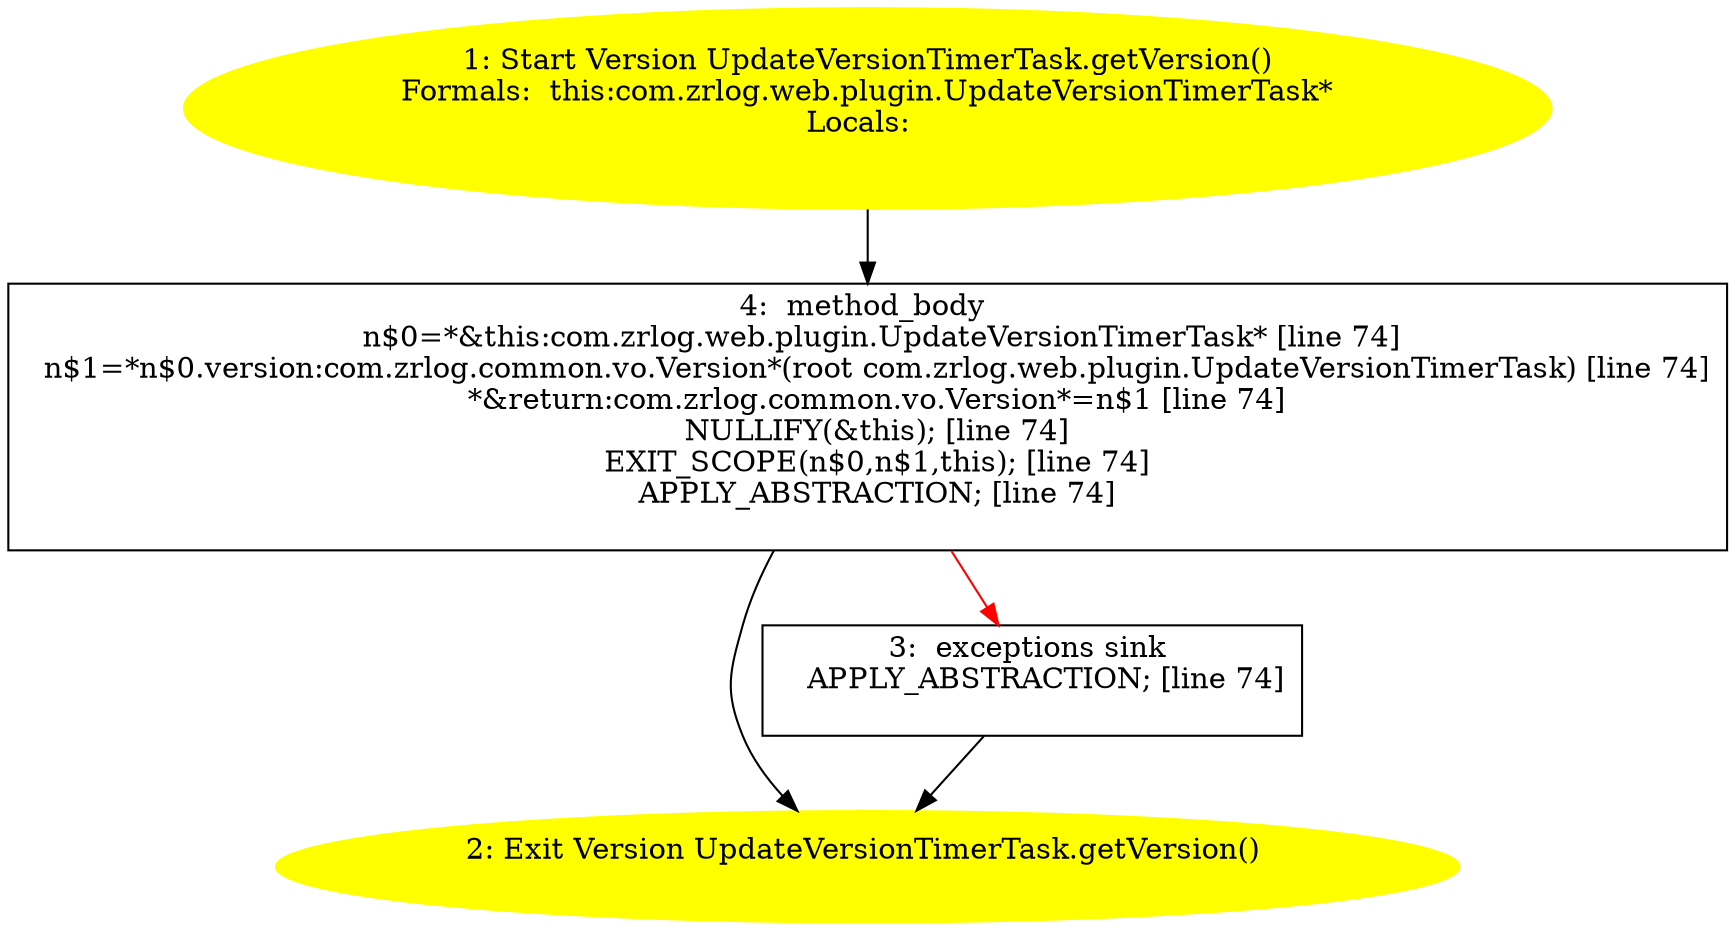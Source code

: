 /* @generated */
digraph cfg {
"com.zrlog.web.plugin.UpdateVersionTimerTask.getVersion():com.zrlog.common.vo.Version.ab3c63ec7a292c77ba1dd792745029e8_1" [label="1: Start Version UpdateVersionTimerTask.getVersion()\nFormals:  this:com.zrlog.web.plugin.UpdateVersionTimerTask*\nLocals:  \n  " color=yellow style=filled]
	

	 "com.zrlog.web.plugin.UpdateVersionTimerTask.getVersion():com.zrlog.common.vo.Version.ab3c63ec7a292c77ba1dd792745029e8_1" -> "com.zrlog.web.plugin.UpdateVersionTimerTask.getVersion():com.zrlog.common.vo.Version.ab3c63ec7a292c77ba1dd792745029e8_4" ;
"com.zrlog.web.plugin.UpdateVersionTimerTask.getVersion():com.zrlog.common.vo.Version.ab3c63ec7a292c77ba1dd792745029e8_2" [label="2: Exit Version UpdateVersionTimerTask.getVersion() \n  " color=yellow style=filled]
	

"com.zrlog.web.plugin.UpdateVersionTimerTask.getVersion():com.zrlog.common.vo.Version.ab3c63ec7a292c77ba1dd792745029e8_3" [label="3:  exceptions sink \n   APPLY_ABSTRACTION; [line 74]\n " shape="box"]
	

	 "com.zrlog.web.plugin.UpdateVersionTimerTask.getVersion():com.zrlog.common.vo.Version.ab3c63ec7a292c77ba1dd792745029e8_3" -> "com.zrlog.web.plugin.UpdateVersionTimerTask.getVersion():com.zrlog.common.vo.Version.ab3c63ec7a292c77ba1dd792745029e8_2" ;
"com.zrlog.web.plugin.UpdateVersionTimerTask.getVersion():com.zrlog.common.vo.Version.ab3c63ec7a292c77ba1dd792745029e8_4" [label="4:  method_body \n   n$0=*&this:com.zrlog.web.plugin.UpdateVersionTimerTask* [line 74]\n  n$1=*n$0.version:com.zrlog.common.vo.Version*(root com.zrlog.web.plugin.UpdateVersionTimerTask) [line 74]\n  *&return:com.zrlog.common.vo.Version*=n$1 [line 74]\n  NULLIFY(&this); [line 74]\n  EXIT_SCOPE(n$0,n$1,this); [line 74]\n  APPLY_ABSTRACTION; [line 74]\n " shape="box"]
	

	 "com.zrlog.web.plugin.UpdateVersionTimerTask.getVersion():com.zrlog.common.vo.Version.ab3c63ec7a292c77ba1dd792745029e8_4" -> "com.zrlog.web.plugin.UpdateVersionTimerTask.getVersion():com.zrlog.common.vo.Version.ab3c63ec7a292c77ba1dd792745029e8_2" ;
	 "com.zrlog.web.plugin.UpdateVersionTimerTask.getVersion():com.zrlog.common.vo.Version.ab3c63ec7a292c77ba1dd792745029e8_4" -> "com.zrlog.web.plugin.UpdateVersionTimerTask.getVersion():com.zrlog.common.vo.Version.ab3c63ec7a292c77ba1dd792745029e8_3" [color="red" ];
}
